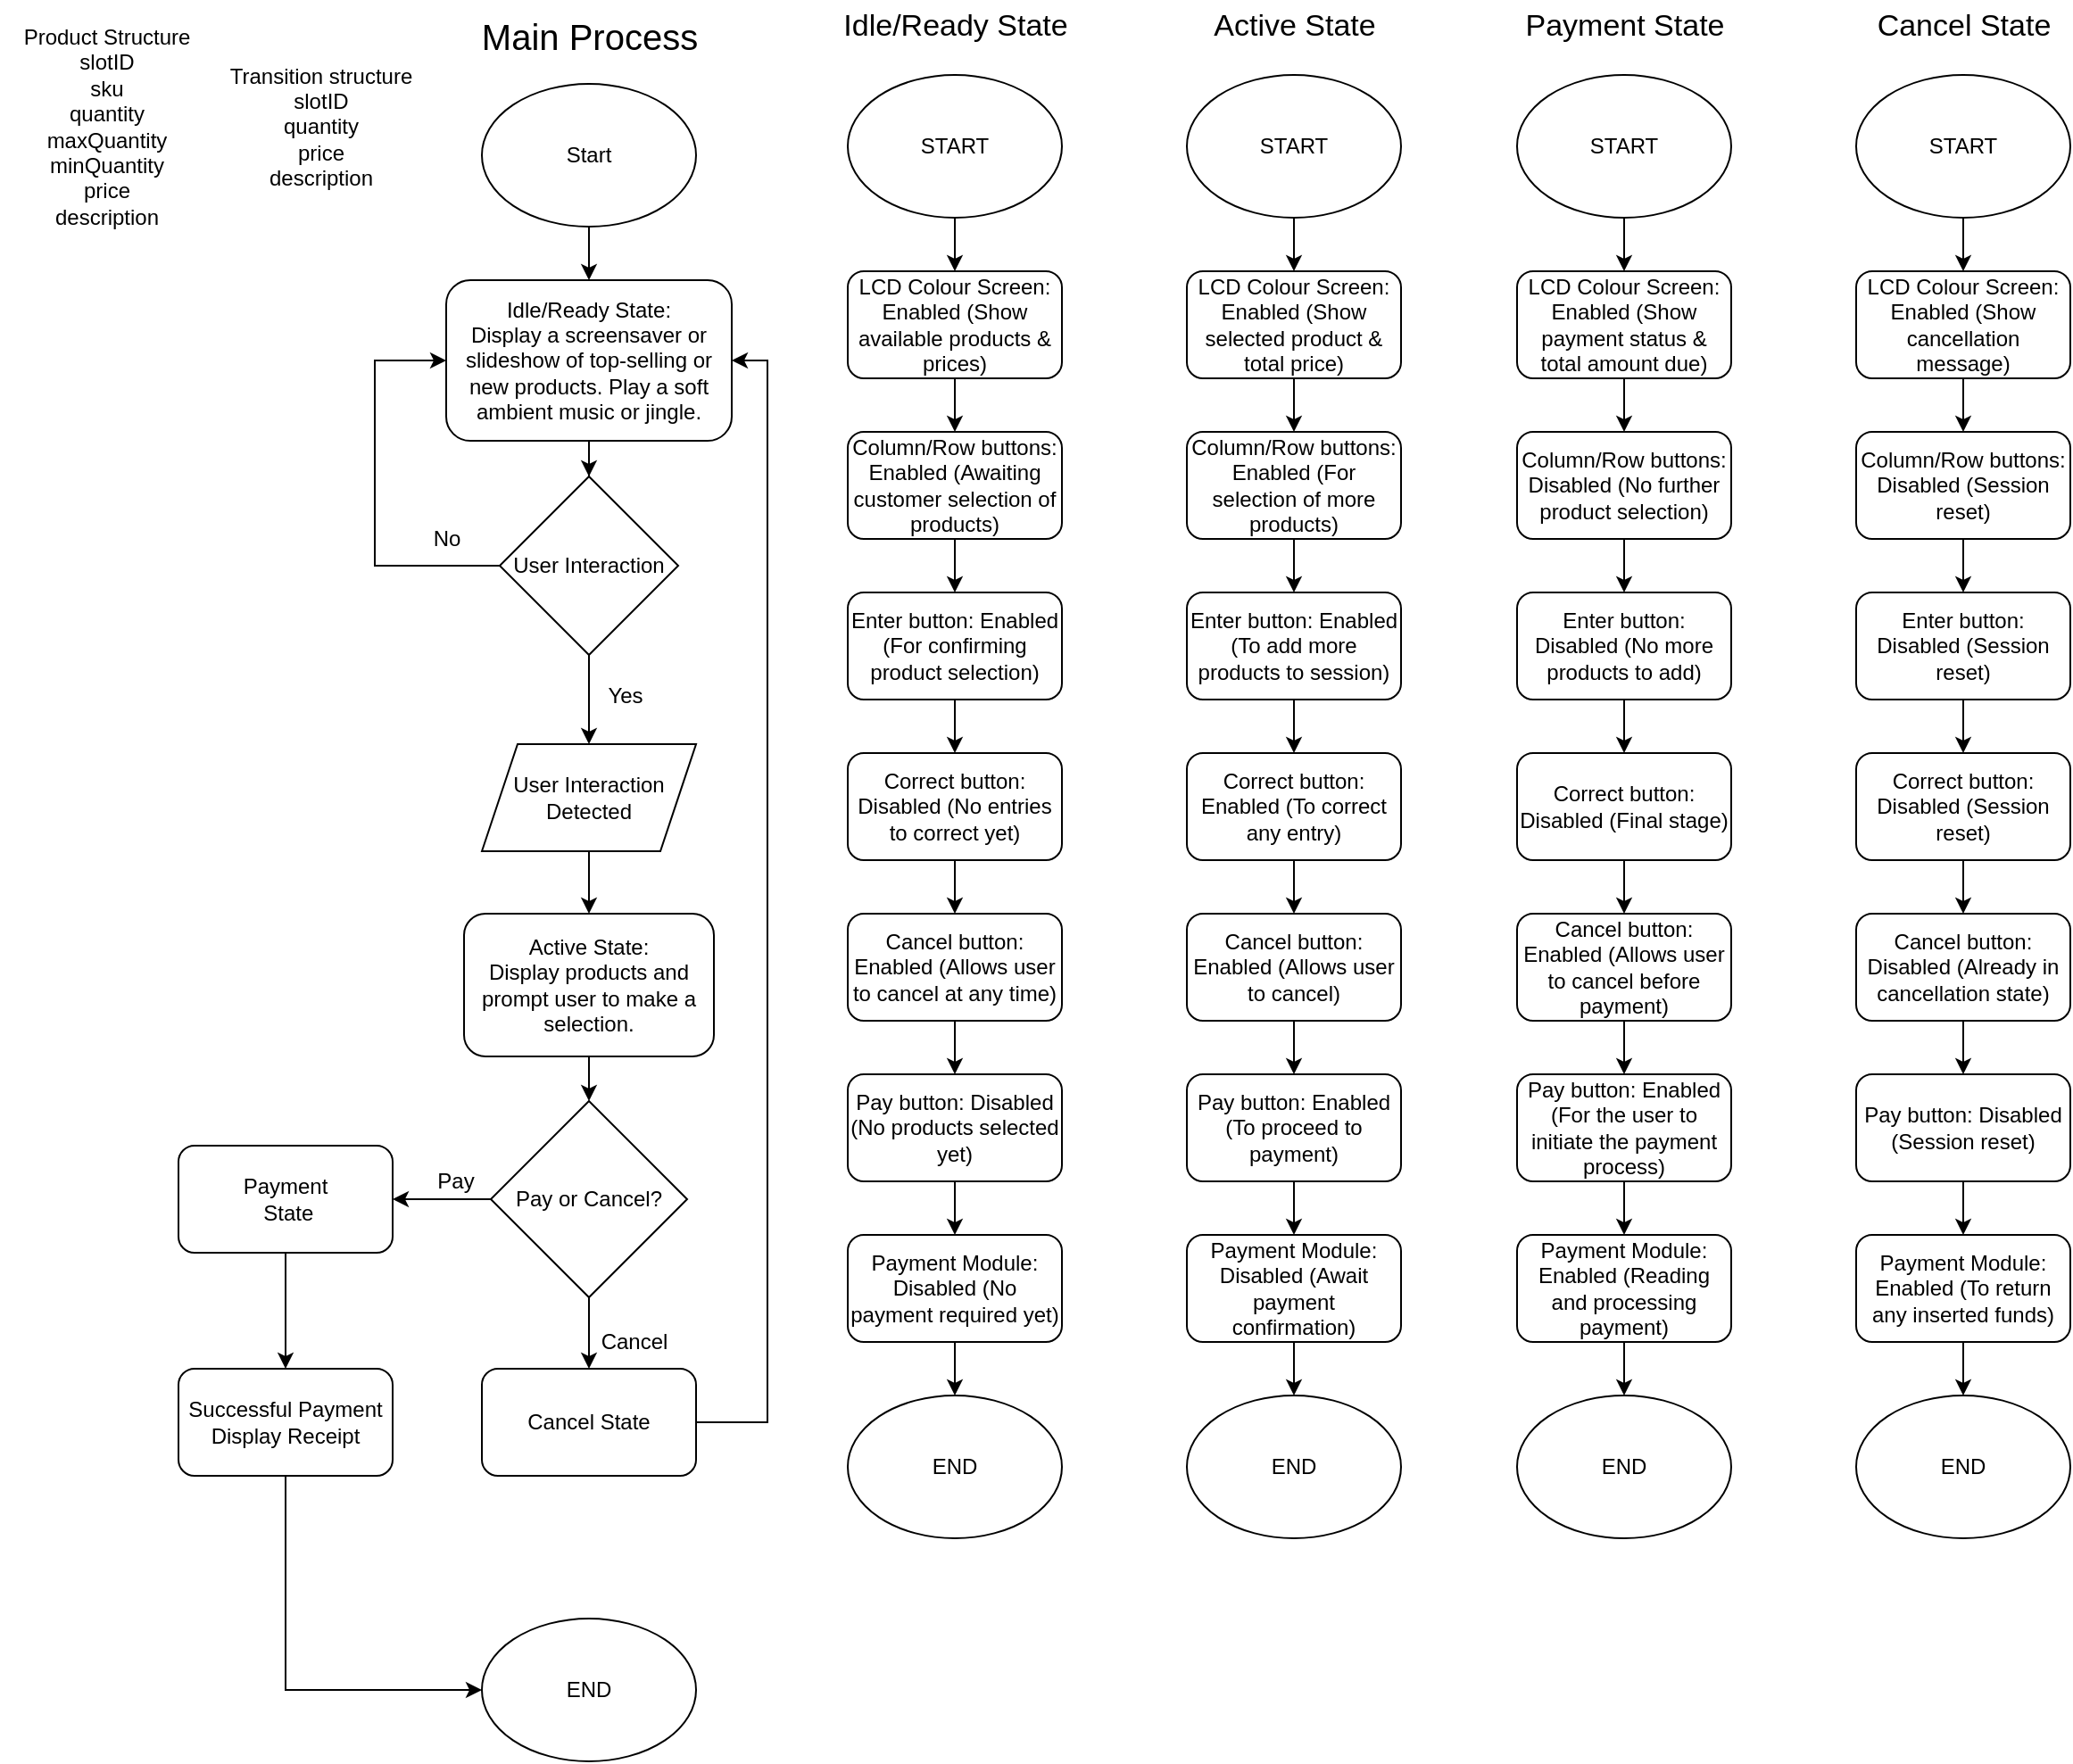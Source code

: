 <mxfile version="22.0.8" type="device">
  <diagram name="Page-1" id="tz50mFPrgPmjvffZQxx1">
    <mxGraphModel dx="3387" dy="904" grid="1" gridSize="10" guides="1" tooltips="1" connect="1" arrows="1" fold="1" page="1" pageScale="1" pageWidth="850" pageHeight="1100" math="0" shadow="0">
      <root>
        <mxCell id="0" />
        <mxCell id="1" parent="0" />
        <mxCell id="7TfiTVs2wIGFd3Ane8E1-4" style="edgeStyle=orthogonalEdgeStyle;rounded=0;orthogonalLoop=1;jettySize=auto;html=1;entryX=0.5;entryY=0;entryDx=0;entryDy=0;" edge="1" parent="1" source="7TfiTVs2wIGFd3Ane8E1-1" target="7TfiTVs2wIGFd3Ane8E1-3">
          <mxGeometry relative="1" as="geometry" />
        </mxCell>
        <mxCell id="7TfiTVs2wIGFd3Ane8E1-1" value="START" style="ellipse;whiteSpace=wrap;html=1;" vertex="1" parent="1">
          <mxGeometry x="-695" y="45" width="120" height="80" as="geometry" />
        </mxCell>
        <mxCell id="7TfiTVs2wIGFd3Ane8E1-2" value="Idle/Ready State" style="text;html=1;align=center;verticalAlign=middle;resizable=0;points=[];autosize=1;strokeColor=none;fillColor=none;fontSize=17;" vertex="1" parent="1">
          <mxGeometry x="-710" y="3" width="150" height="30" as="geometry" />
        </mxCell>
        <mxCell id="7TfiTVs2wIGFd3Ane8E1-6" style="edgeStyle=orthogonalEdgeStyle;rounded=0;orthogonalLoop=1;jettySize=auto;html=1;entryX=0.5;entryY=0;entryDx=0;entryDy=0;" edge="1" parent="1" source="7TfiTVs2wIGFd3Ane8E1-3" target="7TfiTVs2wIGFd3Ane8E1-5">
          <mxGeometry relative="1" as="geometry" />
        </mxCell>
        <mxCell id="7TfiTVs2wIGFd3Ane8E1-3" value="LCD Colour Screen: Enabled (Show available products &amp;amp; prices)" style="rounded=1;whiteSpace=wrap;html=1;" vertex="1" parent="1">
          <mxGeometry x="-695" y="155" width="120" height="60" as="geometry" />
        </mxCell>
        <mxCell id="7TfiTVs2wIGFd3Ane8E1-8" style="edgeStyle=orthogonalEdgeStyle;rounded=0;orthogonalLoop=1;jettySize=auto;html=1;entryX=0.5;entryY=0;entryDx=0;entryDy=0;" edge="1" parent="1" source="7TfiTVs2wIGFd3Ane8E1-5" target="7TfiTVs2wIGFd3Ane8E1-7">
          <mxGeometry relative="1" as="geometry" />
        </mxCell>
        <mxCell id="7TfiTVs2wIGFd3Ane8E1-5" value="Column/Row buttons: Enabled (Awaiting customer selection of products)" style="rounded=1;whiteSpace=wrap;html=1;" vertex="1" parent="1">
          <mxGeometry x="-695" y="245" width="120" height="60" as="geometry" />
        </mxCell>
        <mxCell id="7TfiTVs2wIGFd3Ane8E1-10" style="edgeStyle=orthogonalEdgeStyle;rounded=0;orthogonalLoop=1;jettySize=auto;html=1;entryX=0.5;entryY=0;entryDx=0;entryDy=0;" edge="1" parent="1" source="7TfiTVs2wIGFd3Ane8E1-7" target="7TfiTVs2wIGFd3Ane8E1-9">
          <mxGeometry relative="1" as="geometry" />
        </mxCell>
        <mxCell id="7TfiTVs2wIGFd3Ane8E1-7" value="Enter button: Enabled (For confirming product selection)" style="rounded=1;whiteSpace=wrap;html=1;" vertex="1" parent="1">
          <mxGeometry x="-695" y="335" width="120" height="60" as="geometry" />
        </mxCell>
        <mxCell id="7TfiTVs2wIGFd3Ane8E1-12" style="edgeStyle=orthogonalEdgeStyle;rounded=0;orthogonalLoop=1;jettySize=auto;html=1;entryX=0.5;entryY=0;entryDx=0;entryDy=0;" edge="1" parent="1" source="7TfiTVs2wIGFd3Ane8E1-9" target="7TfiTVs2wIGFd3Ane8E1-11">
          <mxGeometry relative="1" as="geometry" />
        </mxCell>
        <mxCell id="7TfiTVs2wIGFd3Ane8E1-9" value="Correct button: Disabled (No entries to correct yet)" style="rounded=1;whiteSpace=wrap;html=1;" vertex="1" parent="1">
          <mxGeometry x="-695" y="425" width="120" height="60" as="geometry" />
        </mxCell>
        <mxCell id="7TfiTVs2wIGFd3Ane8E1-14" style="edgeStyle=orthogonalEdgeStyle;rounded=0;orthogonalLoop=1;jettySize=auto;html=1;entryX=0.5;entryY=0;entryDx=0;entryDy=0;" edge="1" parent="1" source="7TfiTVs2wIGFd3Ane8E1-11" target="7TfiTVs2wIGFd3Ane8E1-13">
          <mxGeometry relative="1" as="geometry" />
        </mxCell>
        <mxCell id="7TfiTVs2wIGFd3Ane8E1-11" value="Cancel button: Enabled (Allows user to cancel at any time)" style="rounded=1;whiteSpace=wrap;html=1;" vertex="1" parent="1">
          <mxGeometry x="-695" y="515" width="120" height="60" as="geometry" />
        </mxCell>
        <mxCell id="7TfiTVs2wIGFd3Ane8E1-16" style="edgeStyle=orthogonalEdgeStyle;rounded=0;orthogonalLoop=1;jettySize=auto;html=1;entryX=0.5;entryY=0;entryDx=0;entryDy=0;" edge="1" parent="1" source="7TfiTVs2wIGFd3Ane8E1-13" target="7TfiTVs2wIGFd3Ane8E1-15">
          <mxGeometry relative="1" as="geometry" />
        </mxCell>
        <mxCell id="7TfiTVs2wIGFd3Ane8E1-13" value="Pay button: Disabled (No products selected yet)" style="rounded=1;whiteSpace=wrap;html=1;" vertex="1" parent="1">
          <mxGeometry x="-695" y="605" width="120" height="60" as="geometry" />
        </mxCell>
        <mxCell id="7TfiTVs2wIGFd3Ane8E1-18" style="edgeStyle=orthogonalEdgeStyle;rounded=0;orthogonalLoop=1;jettySize=auto;html=1;entryX=0.5;entryY=0;entryDx=0;entryDy=0;" edge="1" parent="1" source="7TfiTVs2wIGFd3Ane8E1-15" target="7TfiTVs2wIGFd3Ane8E1-17">
          <mxGeometry relative="1" as="geometry" />
        </mxCell>
        <mxCell id="7TfiTVs2wIGFd3Ane8E1-15" value="Payment Module: Disabled (No payment required yet)" style="rounded=1;whiteSpace=wrap;html=1;" vertex="1" parent="1">
          <mxGeometry x="-695" y="695" width="120" height="60" as="geometry" />
        </mxCell>
        <mxCell id="7TfiTVs2wIGFd3Ane8E1-17" value="END" style="ellipse;whiteSpace=wrap;html=1;" vertex="1" parent="1">
          <mxGeometry x="-695" y="785" width="120" height="80" as="geometry" />
        </mxCell>
        <mxCell id="7TfiTVs2wIGFd3Ane8E1-19" style="edgeStyle=orthogonalEdgeStyle;rounded=0;orthogonalLoop=1;jettySize=auto;html=1;entryX=0.5;entryY=0;entryDx=0;entryDy=0;" edge="1" parent="1" source="7TfiTVs2wIGFd3Ane8E1-20" target="7TfiTVs2wIGFd3Ane8E1-22">
          <mxGeometry relative="1" as="geometry" />
        </mxCell>
        <mxCell id="7TfiTVs2wIGFd3Ane8E1-20" value="START" style="ellipse;whiteSpace=wrap;html=1;" vertex="1" parent="1">
          <mxGeometry x="-505" y="45" width="120" height="80" as="geometry" />
        </mxCell>
        <mxCell id="7TfiTVs2wIGFd3Ane8E1-21" style="edgeStyle=orthogonalEdgeStyle;rounded=0;orthogonalLoop=1;jettySize=auto;html=1;entryX=0.5;entryY=0;entryDx=0;entryDy=0;" edge="1" parent="1" source="7TfiTVs2wIGFd3Ane8E1-22" target="7TfiTVs2wIGFd3Ane8E1-24">
          <mxGeometry relative="1" as="geometry" />
        </mxCell>
        <mxCell id="7TfiTVs2wIGFd3Ane8E1-22" value="LCD Colour Screen: Enabled (Show selected product &amp;amp; total price)" style="rounded=1;whiteSpace=wrap;html=1;" vertex="1" parent="1">
          <mxGeometry x="-505" y="155" width="120" height="60" as="geometry" />
        </mxCell>
        <mxCell id="7TfiTVs2wIGFd3Ane8E1-23" style="edgeStyle=orthogonalEdgeStyle;rounded=0;orthogonalLoop=1;jettySize=auto;html=1;entryX=0.5;entryY=0;entryDx=0;entryDy=0;" edge="1" parent="1" source="7TfiTVs2wIGFd3Ane8E1-24" target="7TfiTVs2wIGFd3Ane8E1-26">
          <mxGeometry relative="1" as="geometry" />
        </mxCell>
        <mxCell id="7TfiTVs2wIGFd3Ane8E1-24" value="Column/Row buttons: Enabled (For selection of more products)" style="rounded=1;whiteSpace=wrap;html=1;" vertex="1" parent="1">
          <mxGeometry x="-505" y="245" width="120" height="60" as="geometry" />
        </mxCell>
        <mxCell id="7TfiTVs2wIGFd3Ane8E1-25" style="edgeStyle=orthogonalEdgeStyle;rounded=0;orthogonalLoop=1;jettySize=auto;html=1;entryX=0.5;entryY=0;entryDx=0;entryDy=0;" edge="1" parent="1" source="7TfiTVs2wIGFd3Ane8E1-26" target="7TfiTVs2wIGFd3Ane8E1-28">
          <mxGeometry relative="1" as="geometry" />
        </mxCell>
        <mxCell id="7TfiTVs2wIGFd3Ane8E1-26" value="Enter button: Enabled (To add more products to session)" style="rounded=1;whiteSpace=wrap;html=1;" vertex="1" parent="1">
          <mxGeometry x="-505" y="335" width="120" height="60" as="geometry" />
        </mxCell>
        <mxCell id="7TfiTVs2wIGFd3Ane8E1-27" style="edgeStyle=orthogonalEdgeStyle;rounded=0;orthogonalLoop=1;jettySize=auto;html=1;entryX=0.5;entryY=0;entryDx=0;entryDy=0;" edge="1" parent="1" source="7TfiTVs2wIGFd3Ane8E1-28" target="7TfiTVs2wIGFd3Ane8E1-30">
          <mxGeometry relative="1" as="geometry" />
        </mxCell>
        <mxCell id="7TfiTVs2wIGFd3Ane8E1-28" value="Correct button: Enabled (To correct any entry)" style="rounded=1;whiteSpace=wrap;html=1;" vertex="1" parent="1">
          <mxGeometry x="-505" y="425" width="120" height="60" as="geometry" />
        </mxCell>
        <mxCell id="7TfiTVs2wIGFd3Ane8E1-29" style="edgeStyle=orthogonalEdgeStyle;rounded=0;orthogonalLoop=1;jettySize=auto;html=1;entryX=0.5;entryY=0;entryDx=0;entryDy=0;" edge="1" parent="1" source="7TfiTVs2wIGFd3Ane8E1-30" target="7TfiTVs2wIGFd3Ane8E1-32">
          <mxGeometry relative="1" as="geometry" />
        </mxCell>
        <mxCell id="7TfiTVs2wIGFd3Ane8E1-30" value="Cancel button: Enabled (Allows user to cancel)" style="rounded=1;whiteSpace=wrap;html=1;" vertex="1" parent="1">
          <mxGeometry x="-505" y="515" width="120" height="60" as="geometry" />
        </mxCell>
        <mxCell id="7TfiTVs2wIGFd3Ane8E1-31" style="edgeStyle=orthogonalEdgeStyle;rounded=0;orthogonalLoop=1;jettySize=auto;html=1;entryX=0.5;entryY=0;entryDx=0;entryDy=0;" edge="1" parent="1" source="7TfiTVs2wIGFd3Ane8E1-32" target="7TfiTVs2wIGFd3Ane8E1-34">
          <mxGeometry relative="1" as="geometry" />
        </mxCell>
        <mxCell id="7TfiTVs2wIGFd3Ane8E1-32" value="Pay button: Enabled (To proceed to payment)" style="rounded=1;whiteSpace=wrap;html=1;" vertex="1" parent="1">
          <mxGeometry x="-505" y="605" width="120" height="60" as="geometry" />
        </mxCell>
        <mxCell id="7TfiTVs2wIGFd3Ane8E1-33" style="edgeStyle=orthogonalEdgeStyle;rounded=0;orthogonalLoop=1;jettySize=auto;html=1;entryX=0.5;entryY=0;entryDx=0;entryDy=0;" edge="1" parent="1" source="7TfiTVs2wIGFd3Ane8E1-34" target="7TfiTVs2wIGFd3Ane8E1-35">
          <mxGeometry relative="1" as="geometry" />
        </mxCell>
        <mxCell id="7TfiTVs2wIGFd3Ane8E1-34" value="Payment Module: Disabled (Await payment confirmation)" style="rounded=1;whiteSpace=wrap;html=1;" vertex="1" parent="1">
          <mxGeometry x="-505" y="695" width="120" height="60" as="geometry" />
        </mxCell>
        <mxCell id="7TfiTVs2wIGFd3Ane8E1-35" value="END" style="ellipse;whiteSpace=wrap;html=1;" vertex="1" parent="1">
          <mxGeometry x="-505" y="785" width="120" height="80" as="geometry" />
        </mxCell>
        <mxCell id="7TfiTVs2wIGFd3Ane8E1-36" value="Active State" style="text;html=1;align=center;verticalAlign=middle;resizable=0;points=[];autosize=1;strokeColor=none;fillColor=none;fontSize=17;" vertex="1" parent="1">
          <mxGeometry x="-500" y="3" width="110" height="30" as="geometry" />
        </mxCell>
        <mxCell id="7TfiTVs2wIGFd3Ane8E1-38" style="edgeStyle=orthogonalEdgeStyle;rounded=0;orthogonalLoop=1;jettySize=auto;html=1;entryX=0.5;entryY=0;entryDx=0;entryDy=0;" edge="1" parent="1" source="7TfiTVs2wIGFd3Ane8E1-39" target="7TfiTVs2wIGFd3Ane8E1-41">
          <mxGeometry relative="1" as="geometry" />
        </mxCell>
        <mxCell id="7TfiTVs2wIGFd3Ane8E1-39" value="START" style="ellipse;whiteSpace=wrap;html=1;" vertex="1" parent="1">
          <mxGeometry x="-320" y="45" width="120" height="80" as="geometry" />
        </mxCell>
        <mxCell id="7TfiTVs2wIGFd3Ane8E1-40" style="edgeStyle=orthogonalEdgeStyle;rounded=0;orthogonalLoop=1;jettySize=auto;html=1;entryX=0.5;entryY=0;entryDx=0;entryDy=0;" edge="1" parent="1" source="7TfiTVs2wIGFd3Ane8E1-41" target="7TfiTVs2wIGFd3Ane8E1-43">
          <mxGeometry relative="1" as="geometry" />
        </mxCell>
        <mxCell id="7TfiTVs2wIGFd3Ane8E1-41" value="LCD Colour Screen: Enabled (Show payment status &amp;amp; total amount due)" style="rounded=1;whiteSpace=wrap;html=1;" vertex="1" parent="1">
          <mxGeometry x="-320" y="155" width="120" height="60" as="geometry" />
        </mxCell>
        <mxCell id="7TfiTVs2wIGFd3Ane8E1-42" style="edgeStyle=orthogonalEdgeStyle;rounded=0;orthogonalLoop=1;jettySize=auto;html=1;entryX=0.5;entryY=0;entryDx=0;entryDy=0;" edge="1" parent="1" source="7TfiTVs2wIGFd3Ane8E1-43" target="7TfiTVs2wIGFd3Ane8E1-45">
          <mxGeometry relative="1" as="geometry" />
        </mxCell>
        <mxCell id="7TfiTVs2wIGFd3Ane8E1-43" value="Column/Row buttons: Disabled (No further product selection)" style="rounded=1;whiteSpace=wrap;html=1;" vertex="1" parent="1">
          <mxGeometry x="-320" y="245" width="120" height="60" as="geometry" />
        </mxCell>
        <mxCell id="7TfiTVs2wIGFd3Ane8E1-44" style="edgeStyle=orthogonalEdgeStyle;rounded=0;orthogonalLoop=1;jettySize=auto;html=1;entryX=0.5;entryY=0;entryDx=0;entryDy=0;" edge="1" parent="1" source="7TfiTVs2wIGFd3Ane8E1-45" target="7TfiTVs2wIGFd3Ane8E1-47">
          <mxGeometry relative="1" as="geometry" />
        </mxCell>
        <mxCell id="7TfiTVs2wIGFd3Ane8E1-45" value="Enter button: Disabled (No more products to add)" style="rounded=1;whiteSpace=wrap;html=1;" vertex="1" parent="1">
          <mxGeometry x="-320" y="335" width="120" height="60" as="geometry" />
        </mxCell>
        <mxCell id="7TfiTVs2wIGFd3Ane8E1-46" style="edgeStyle=orthogonalEdgeStyle;rounded=0;orthogonalLoop=1;jettySize=auto;html=1;entryX=0.5;entryY=0;entryDx=0;entryDy=0;" edge="1" parent="1" source="7TfiTVs2wIGFd3Ane8E1-47" target="7TfiTVs2wIGFd3Ane8E1-49">
          <mxGeometry relative="1" as="geometry" />
        </mxCell>
        <mxCell id="7TfiTVs2wIGFd3Ane8E1-47" value="Correct button: Disabled (Final stage)" style="rounded=1;whiteSpace=wrap;html=1;" vertex="1" parent="1">
          <mxGeometry x="-320" y="425" width="120" height="60" as="geometry" />
        </mxCell>
        <mxCell id="7TfiTVs2wIGFd3Ane8E1-48" style="edgeStyle=orthogonalEdgeStyle;rounded=0;orthogonalLoop=1;jettySize=auto;html=1;entryX=0.5;entryY=0;entryDx=0;entryDy=0;" edge="1" parent="1" source="7TfiTVs2wIGFd3Ane8E1-49" target="7TfiTVs2wIGFd3Ane8E1-51">
          <mxGeometry relative="1" as="geometry" />
        </mxCell>
        <mxCell id="7TfiTVs2wIGFd3Ane8E1-49" value="Cancel button: Enabled (Allows user to cancel before payment)" style="rounded=1;whiteSpace=wrap;html=1;" vertex="1" parent="1">
          <mxGeometry x="-320" y="515" width="120" height="60" as="geometry" />
        </mxCell>
        <mxCell id="7TfiTVs2wIGFd3Ane8E1-50" style="edgeStyle=orthogonalEdgeStyle;rounded=0;orthogonalLoop=1;jettySize=auto;html=1;entryX=0.5;entryY=0;entryDx=0;entryDy=0;" edge="1" parent="1" source="7TfiTVs2wIGFd3Ane8E1-51" target="7TfiTVs2wIGFd3Ane8E1-53">
          <mxGeometry relative="1" as="geometry" />
        </mxCell>
        <mxCell id="7TfiTVs2wIGFd3Ane8E1-51" value="Pay button: Enabled (For the user to initiate the payment process)" style="rounded=1;whiteSpace=wrap;html=1;" vertex="1" parent="1">
          <mxGeometry x="-320" y="605" width="120" height="60" as="geometry" />
        </mxCell>
        <mxCell id="7TfiTVs2wIGFd3Ane8E1-52" style="edgeStyle=orthogonalEdgeStyle;rounded=0;orthogonalLoop=1;jettySize=auto;html=1;entryX=0.5;entryY=0;entryDx=0;entryDy=0;" edge="1" parent="1" source="7TfiTVs2wIGFd3Ane8E1-53" target="7TfiTVs2wIGFd3Ane8E1-54">
          <mxGeometry relative="1" as="geometry" />
        </mxCell>
        <mxCell id="7TfiTVs2wIGFd3Ane8E1-53" value="Payment Module: Enabled (Reading and processing payment)" style="rounded=1;whiteSpace=wrap;html=1;" vertex="1" parent="1">
          <mxGeometry x="-320" y="695" width="120" height="60" as="geometry" />
        </mxCell>
        <mxCell id="7TfiTVs2wIGFd3Ane8E1-54" value="END" style="ellipse;whiteSpace=wrap;html=1;" vertex="1" parent="1">
          <mxGeometry x="-320" y="785" width="120" height="80" as="geometry" />
        </mxCell>
        <mxCell id="7TfiTVs2wIGFd3Ane8E1-55" value="Payment State" style="text;html=1;align=center;verticalAlign=middle;resizable=0;points=[];autosize=1;strokeColor=none;fillColor=none;fontSize=17;" vertex="1" parent="1">
          <mxGeometry x="-330" y="3" width="140" height="30" as="geometry" />
        </mxCell>
        <mxCell id="7TfiTVs2wIGFd3Ane8E1-56" style="edgeStyle=orthogonalEdgeStyle;rounded=0;orthogonalLoop=1;jettySize=auto;html=1;entryX=0.5;entryY=0;entryDx=0;entryDy=0;" edge="1" parent="1" source="7TfiTVs2wIGFd3Ane8E1-57" target="7TfiTVs2wIGFd3Ane8E1-59">
          <mxGeometry relative="1" as="geometry" />
        </mxCell>
        <mxCell id="7TfiTVs2wIGFd3Ane8E1-57" value="START" style="ellipse;whiteSpace=wrap;html=1;" vertex="1" parent="1">
          <mxGeometry x="-130" y="45" width="120" height="80" as="geometry" />
        </mxCell>
        <mxCell id="7TfiTVs2wIGFd3Ane8E1-58" style="edgeStyle=orthogonalEdgeStyle;rounded=0;orthogonalLoop=1;jettySize=auto;html=1;entryX=0.5;entryY=0;entryDx=0;entryDy=0;" edge="1" parent="1" source="7TfiTVs2wIGFd3Ane8E1-59" target="7TfiTVs2wIGFd3Ane8E1-61">
          <mxGeometry relative="1" as="geometry" />
        </mxCell>
        <mxCell id="7TfiTVs2wIGFd3Ane8E1-59" value="LCD Colour Screen: Enabled (Show cancellation message)" style="rounded=1;whiteSpace=wrap;html=1;" vertex="1" parent="1">
          <mxGeometry x="-130" y="155" width="120" height="60" as="geometry" />
        </mxCell>
        <mxCell id="7TfiTVs2wIGFd3Ane8E1-60" style="edgeStyle=orthogonalEdgeStyle;rounded=0;orthogonalLoop=1;jettySize=auto;html=1;entryX=0.5;entryY=0;entryDx=0;entryDy=0;" edge="1" parent="1" source="7TfiTVs2wIGFd3Ane8E1-61" target="7TfiTVs2wIGFd3Ane8E1-63">
          <mxGeometry relative="1" as="geometry" />
        </mxCell>
        <mxCell id="7TfiTVs2wIGFd3Ane8E1-61" value="Column/Row buttons: Disabled (Session reset)" style="rounded=1;whiteSpace=wrap;html=1;" vertex="1" parent="1">
          <mxGeometry x="-130" y="245" width="120" height="60" as="geometry" />
        </mxCell>
        <mxCell id="7TfiTVs2wIGFd3Ane8E1-62" style="edgeStyle=orthogonalEdgeStyle;rounded=0;orthogonalLoop=1;jettySize=auto;html=1;entryX=0.5;entryY=0;entryDx=0;entryDy=0;" edge="1" parent="1" source="7TfiTVs2wIGFd3Ane8E1-63" target="7TfiTVs2wIGFd3Ane8E1-65">
          <mxGeometry relative="1" as="geometry" />
        </mxCell>
        <mxCell id="7TfiTVs2wIGFd3Ane8E1-63" value="Enter button: Disabled (Session reset)" style="rounded=1;whiteSpace=wrap;html=1;" vertex="1" parent="1">
          <mxGeometry x="-130" y="335" width="120" height="60" as="geometry" />
        </mxCell>
        <mxCell id="7TfiTVs2wIGFd3Ane8E1-64" style="edgeStyle=orthogonalEdgeStyle;rounded=0;orthogonalLoop=1;jettySize=auto;html=1;entryX=0.5;entryY=0;entryDx=0;entryDy=0;" edge="1" parent="1" source="7TfiTVs2wIGFd3Ane8E1-65" target="7TfiTVs2wIGFd3Ane8E1-67">
          <mxGeometry relative="1" as="geometry" />
        </mxCell>
        <mxCell id="7TfiTVs2wIGFd3Ane8E1-65" value="Correct button: Disabled (Session reset)" style="rounded=1;whiteSpace=wrap;html=1;" vertex="1" parent="1">
          <mxGeometry x="-130" y="425" width="120" height="60" as="geometry" />
        </mxCell>
        <mxCell id="7TfiTVs2wIGFd3Ane8E1-66" style="edgeStyle=orthogonalEdgeStyle;rounded=0;orthogonalLoop=1;jettySize=auto;html=1;entryX=0.5;entryY=0;entryDx=0;entryDy=0;" edge="1" parent="1" source="7TfiTVs2wIGFd3Ane8E1-67" target="7TfiTVs2wIGFd3Ane8E1-69">
          <mxGeometry relative="1" as="geometry" />
        </mxCell>
        <mxCell id="7TfiTVs2wIGFd3Ane8E1-67" value="Cancel button: Disabled (Already in cancellation state)" style="rounded=1;whiteSpace=wrap;html=1;" vertex="1" parent="1">
          <mxGeometry x="-130" y="515" width="120" height="60" as="geometry" />
        </mxCell>
        <mxCell id="7TfiTVs2wIGFd3Ane8E1-68" style="edgeStyle=orthogonalEdgeStyle;rounded=0;orthogonalLoop=1;jettySize=auto;html=1;entryX=0.5;entryY=0;entryDx=0;entryDy=0;" edge="1" parent="1" source="7TfiTVs2wIGFd3Ane8E1-69" target="7TfiTVs2wIGFd3Ane8E1-71">
          <mxGeometry relative="1" as="geometry" />
        </mxCell>
        <mxCell id="7TfiTVs2wIGFd3Ane8E1-69" value="Pay button: Disabled (Session reset)" style="rounded=1;whiteSpace=wrap;html=1;" vertex="1" parent="1">
          <mxGeometry x="-130" y="605" width="120" height="60" as="geometry" />
        </mxCell>
        <mxCell id="7TfiTVs2wIGFd3Ane8E1-70" style="edgeStyle=orthogonalEdgeStyle;rounded=0;orthogonalLoop=1;jettySize=auto;html=1;entryX=0.5;entryY=0;entryDx=0;entryDy=0;" edge="1" parent="1" source="7TfiTVs2wIGFd3Ane8E1-71" target="7TfiTVs2wIGFd3Ane8E1-72">
          <mxGeometry relative="1" as="geometry" />
        </mxCell>
        <mxCell id="7TfiTVs2wIGFd3Ane8E1-71" value="Payment Module: Enabled (To return any inserted funds)" style="rounded=1;whiteSpace=wrap;html=1;" vertex="1" parent="1">
          <mxGeometry x="-130" y="695" width="120" height="60" as="geometry" />
        </mxCell>
        <mxCell id="7TfiTVs2wIGFd3Ane8E1-72" value="END" style="ellipse;whiteSpace=wrap;html=1;" vertex="1" parent="1">
          <mxGeometry x="-130" y="785" width="120" height="80" as="geometry" />
        </mxCell>
        <mxCell id="7TfiTVs2wIGFd3Ane8E1-73" value="Cancel State" style="text;html=1;align=center;verticalAlign=middle;resizable=0;points=[];autosize=1;strokeColor=none;fillColor=none;fontSize=17;" vertex="1" parent="1">
          <mxGeometry x="-130" y="3" width="120" height="30" as="geometry" />
        </mxCell>
        <mxCell id="7TfiTVs2wIGFd3Ane8E1-77" style="edgeStyle=orthogonalEdgeStyle;rounded=0;orthogonalLoop=1;jettySize=auto;html=1;entryX=0.5;entryY=0;entryDx=0;entryDy=0;" edge="1" parent="1" source="7TfiTVs2wIGFd3Ane8E1-74" target="7TfiTVs2wIGFd3Ane8E1-76">
          <mxGeometry relative="1" as="geometry" />
        </mxCell>
        <mxCell id="7TfiTVs2wIGFd3Ane8E1-74" value="Start" style="ellipse;whiteSpace=wrap;html=1;" vertex="1" parent="1">
          <mxGeometry x="-900" y="50" width="120" height="80" as="geometry" />
        </mxCell>
        <mxCell id="7TfiTVs2wIGFd3Ane8E1-75" value="Main Process" style="text;html=1;align=center;verticalAlign=middle;resizable=0;points=[];autosize=1;strokeColor=none;fillColor=none;fontSize=20;" vertex="1" parent="1">
          <mxGeometry x="-910" y="3" width="140" height="40" as="geometry" />
        </mxCell>
        <mxCell id="7TfiTVs2wIGFd3Ane8E1-85" style="edgeStyle=orthogonalEdgeStyle;rounded=0;orthogonalLoop=1;jettySize=auto;html=1;entryX=0.5;entryY=0;entryDx=0;entryDy=0;" edge="1" parent="1" source="7TfiTVs2wIGFd3Ane8E1-76" target="7TfiTVs2wIGFd3Ane8E1-82">
          <mxGeometry relative="1" as="geometry" />
        </mxCell>
        <mxCell id="7TfiTVs2wIGFd3Ane8E1-76" value="Idle/Ready State:&lt;br&gt;Display a screensaver or slideshow of top-selling or new products.&amp;nbsp;Play a soft ambient music or jingle." style="rounded=1;whiteSpace=wrap;html=1;" vertex="1" parent="1">
          <mxGeometry x="-920" y="160" width="160" height="90" as="geometry" />
        </mxCell>
        <mxCell id="7TfiTVs2wIGFd3Ane8E1-91" style="edgeStyle=orthogonalEdgeStyle;rounded=0;orthogonalLoop=1;jettySize=auto;html=1;entryX=0.5;entryY=0;entryDx=0;entryDy=0;" edge="1" parent="1" source="7TfiTVs2wIGFd3Ane8E1-78" target="7TfiTVs2wIGFd3Ane8E1-80">
          <mxGeometry relative="1" as="geometry" />
        </mxCell>
        <mxCell id="7TfiTVs2wIGFd3Ane8E1-78" value="User Interaction Detected" style="shape=parallelogram;perimeter=parallelogramPerimeter;whiteSpace=wrap;html=1;fixedSize=1;" vertex="1" parent="1">
          <mxGeometry x="-900" y="420" width="120" height="60" as="geometry" />
        </mxCell>
        <mxCell id="7TfiTVs2wIGFd3Ane8E1-94" style="edgeStyle=orthogonalEdgeStyle;rounded=0;orthogonalLoop=1;jettySize=auto;html=1;entryX=0.5;entryY=0;entryDx=0;entryDy=0;" edge="1" parent="1" source="7TfiTVs2wIGFd3Ane8E1-80" target="7TfiTVs2wIGFd3Ane8E1-92">
          <mxGeometry relative="1" as="geometry" />
        </mxCell>
        <mxCell id="7TfiTVs2wIGFd3Ane8E1-80" value="Active State:&lt;br&gt;Display products and prompt user to make a selection." style="rounded=1;whiteSpace=wrap;html=1;" vertex="1" parent="1">
          <mxGeometry x="-910" y="515" width="140" height="80" as="geometry" />
        </mxCell>
        <mxCell id="7TfiTVs2wIGFd3Ane8E1-83" style="edgeStyle=orthogonalEdgeStyle;rounded=0;orthogonalLoop=1;jettySize=auto;html=1;entryX=0.5;entryY=0;entryDx=0;entryDy=0;" edge="1" parent="1" source="7TfiTVs2wIGFd3Ane8E1-82" target="7TfiTVs2wIGFd3Ane8E1-78">
          <mxGeometry relative="1" as="geometry" />
        </mxCell>
        <mxCell id="7TfiTVs2wIGFd3Ane8E1-89" style="edgeStyle=orthogonalEdgeStyle;rounded=0;orthogonalLoop=1;jettySize=auto;html=1;entryX=0;entryY=0.5;entryDx=0;entryDy=0;" edge="1" parent="1" source="7TfiTVs2wIGFd3Ane8E1-82" target="7TfiTVs2wIGFd3Ane8E1-76">
          <mxGeometry relative="1" as="geometry">
            <Array as="points">
              <mxPoint x="-960" y="320" />
              <mxPoint x="-960" y="205" />
            </Array>
          </mxGeometry>
        </mxCell>
        <mxCell id="7TfiTVs2wIGFd3Ane8E1-82" value="User Interaction" style="rhombus;whiteSpace=wrap;html=1;" vertex="1" parent="1">
          <mxGeometry x="-890" y="270" width="100" height="100" as="geometry" />
        </mxCell>
        <mxCell id="7TfiTVs2wIGFd3Ane8E1-84" value="Yes" style="text;html=1;align=center;verticalAlign=middle;resizable=0;points=[];autosize=1;strokeColor=none;fillColor=none;" vertex="1" parent="1">
          <mxGeometry x="-840" y="378" width="40" height="30" as="geometry" />
        </mxCell>
        <mxCell id="7TfiTVs2wIGFd3Ane8E1-90" value="No" style="text;html=1;align=center;verticalAlign=middle;resizable=0;points=[];autosize=1;strokeColor=none;fillColor=none;" vertex="1" parent="1">
          <mxGeometry x="-940" y="290" width="40" height="30" as="geometry" />
        </mxCell>
        <mxCell id="7TfiTVs2wIGFd3Ane8E1-95" style="edgeStyle=orthogonalEdgeStyle;rounded=0;orthogonalLoop=1;jettySize=auto;html=1;entryX=0.5;entryY=0;entryDx=0;entryDy=0;" edge="1" parent="1" source="7TfiTVs2wIGFd3Ane8E1-92" target="7TfiTVs2wIGFd3Ane8E1-93">
          <mxGeometry relative="1" as="geometry" />
        </mxCell>
        <mxCell id="7TfiTVs2wIGFd3Ane8E1-99" style="edgeStyle=orthogonalEdgeStyle;rounded=0;orthogonalLoop=1;jettySize=auto;html=1;entryX=1;entryY=0.5;entryDx=0;entryDy=0;" edge="1" parent="1" source="7TfiTVs2wIGFd3Ane8E1-92" target="7TfiTVs2wIGFd3Ane8E1-98">
          <mxGeometry relative="1" as="geometry" />
        </mxCell>
        <mxCell id="7TfiTVs2wIGFd3Ane8E1-92" value="Pay or Cancel?" style="rhombus;whiteSpace=wrap;html=1;" vertex="1" parent="1">
          <mxGeometry x="-895" y="620" width="110" height="110" as="geometry" />
        </mxCell>
        <mxCell id="7TfiTVs2wIGFd3Ane8E1-105" style="edgeStyle=orthogonalEdgeStyle;rounded=0;orthogonalLoop=1;jettySize=auto;html=1;entryX=1;entryY=0.5;entryDx=0;entryDy=0;" edge="1" parent="1" source="7TfiTVs2wIGFd3Ane8E1-93" target="7TfiTVs2wIGFd3Ane8E1-76">
          <mxGeometry relative="1" as="geometry">
            <Array as="points">
              <mxPoint x="-740" y="800" />
              <mxPoint x="-740" y="205" />
            </Array>
          </mxGeometry>
        </mxCell>
        <mxCell id="7TfiTVs2wIGFd3Ane8E1-93" value="Cancel&amp;nbsp;State" style="rounded=1;whiteSpace=wrap;html=1;" vertex="1" parent="1">
          <mxGeometry x="-900" y="770" width="120" height="60" as="geometry" />
        </mxCell>
        <mxCell id="7TfiTVs2wIGFd3Ane8E1-96" value="Pay" style="text;html=1;align=center;verticalAlign=middle;resizable=0;points=[];autosize=1;strokeColor=none;fillColor=none;" vertex="1" parent="1">
          <mxGeometry x="-935" y="650" width="40" height="30" as="geometry" />
        </mxCell>
        <mxCell id="7TfiTVs2wIGFd3Ane8E1-97" value="END" style="ellipse;whiteSpace=wrap;html=1;" vertex="1" parent="1">
          <mxGeometry x="-900" y="910" width="120" height="80" as="geometry" />
        </mxCell>
        <mxCell id="7TfiTVs2wIGFd3Ane8E1-103" style="edgeStyle=orthogonalEdgeStyle;rounded=0;orthogonalLoop=1;jettySize=auto;html=1;entryX=0.5;entryY=0;entryDx=0;entryDy=0;" edge="1" parent="1" source="7TfiTVs2wIGFd3Ane8E1-98" target="7TfiTVs2wIGFd3Ane8E1-101">
          <mxGeometry relative="1" as="geometry" />
        </mxCell>
        <mxCell id="7TfiTVs2wIGFd3Ane8E1-98" value="Payment&lt;br&gt;&amp;nbsp;State" style="rounded=1;whiteSpace=wrap;html=1;" vertex="1" parent="1">
          <mxGeometry x="-1070" y="645" width="120" height="60" as="geometry" />
        </mxCell>
        <mxCell id="7TfiTVs2wIGFd3Ane8E1-100" value="Cancel" style="text;html=1;align=center;verticalAlign=middle;resizable=0;points=[];autosize=1;strokeColor=none;fillColor=none;" vertex="1" parent="1">
          <mxGeometry x="-845" y="740" width="60" height="30" as="geometry" />
        </mxCell>
        <mxCell id="7TfiTVs2wIGFd3Ane8E1-104" style="edgeStyle=orthogonalEdgeStyle;rounded=0;orthogonalLoop=1;jettySize=auto;html=1;entryX=0;entryY=0.5;entryDx=0;entryDy=0;" edge="1" parent="1" source="7TfiTVs2wIGFd3Ane8E1-101" target="7TfiTVs2wIGFd3Ane8E1-97">
          <mxGeometry relative="1" as="geometry">
            <Array as="points">
              <mxPoint x="-1010" y="950" />
            </Array>
          </mxGeometry>
        </mxCell>
        <mxCell id="7TfiTVs2wIGFd3Ane8E1-101" value="Successful Payment&lt;br&gt;Display Receipt" style="rounded=1;whiteSpace=wrap;html=1;" vertex="1" parent="1">
          <mxGeometry x="-1070" y="770" width="120" height="60" as="geometry" />
        </mxCell>
        <mxCell id="7TfiTVs2wIGFd3Ane8E1-106" value="Product Structure&lt;br&gt;slotID&lt;br&gt;sku&lt;br&gt;quantity&lt;br&gt;maxQuantity&lt;br&gt;minQuantity&lt;br&gt;price&lt;br&gt;description" style="text;html=1;strokeColor=none;fillColor=none;align=center;verticalAlign=middle;whiteSpace=wrap;rounded=0;" vertex="1" parent="1">
          <mxGeometry x="-1170" y="10" width="120" height="127" as="geometry" />
        </mxCell>
        <mxCell id="7TfiTVs2wIGFd3Ane8E1-107" value="Transition structure&lt;br&gt;slotID&lt;br&gt;quantity&lt;br&gt;price&lt;br&gt;description" style="text;html=1;strokeColor=none;fillColor=none;align=center;verticalAlign=middle;whiteSpace=wrap;rounded=0;" vertex="1" parent="1">
          <mxGeometry x="-1050" y="15" width="120" height="117" as="geometry" />
        </mxCell>
      </root>
    </mxGraphModel>
  </diagram>
</mxfile>
